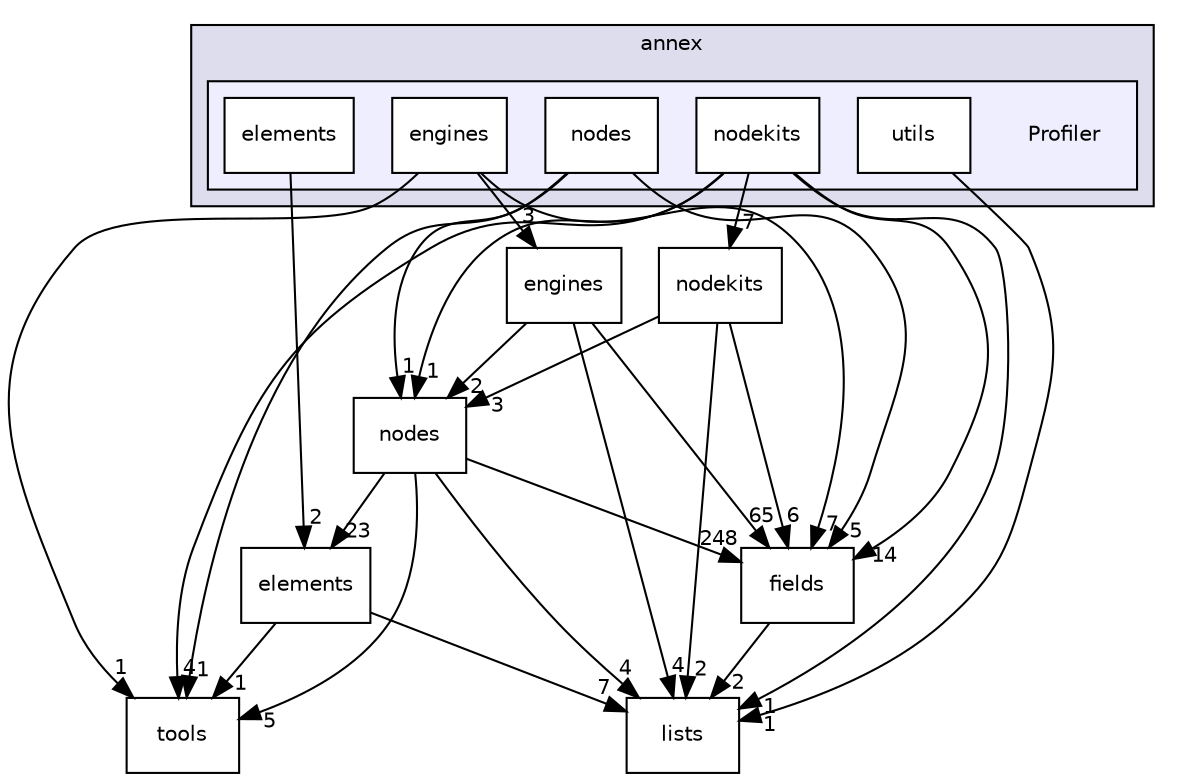 digraph "include/Inventor/annex/Profiler" {
  compound=true
  node [ fontsize="10", fontname="Helvetica"];
  edge [ labelfontsize="10", labelfontname="Helvetica"];
  subgraph clusterdir_7eabc74ee96f78b1d9e65fb468addeca {
    graph [ bgcolor="#ddddee", pencolor="black", label="annex" fontname="Helvetica", fontsize="10", URL="dir_7eabc74ee96f78b1d9e65fb468addeca.html"]
  subgraph clusterdir_087b523aeb037e0c64242cae2e781c74 {
    graph [ bgcolor="#eeeeff", pencolor="black", label="" URL="dir_087b523aeb037e0c64242cae2e781c74.html"];
    dir_087b523aeb037e0c64242cae2e781c74 [shape=plaintext label="Profiler"];
  dir_409432276736cd13e9c81aea90c147a2 [shape=box label="elements" fillcolor="white" style="filled" URL="dir_409432276736cd13e9c81aea90c147a2.html"];
  dir_9668d6f0bf10d6f63b5b68cde851e17e [shape=box label="engines" fillcolor="white" style="filled" URL="dir_9668d6f0bf10d6f63b5b68cde851e17e.html"];
  dir_c12c14804779dab7c9826ff4ddf6f098 [shape=box label="nodekits" fillcolor="white" style="filled" URL="dir_c12c14804779dab7c9826ff4ddf6f098.html"];
  dir_0722cf008d0312d56bd61586c470861f [shape=box label="nodes" fillcolor="white" style="filled" URL="dir_0722cf008d0312d56bd61586c470861f.html"];
  dir_245de7e4978633919b56169473dca2dc [shape=box label="utils" fillcolor="white" style="filled" URL="dir_245de7e4978633919b56169473dca2dc.html"];
  }
  }
  dir_16fd29a9f2e6f29d20d173fde4d7c65d [shape=box label="tools" URL="dir_16fd29a9f2e6f29d20d173fde4d7c65d.html"];
  dir_3a848b90e1404780a5d06bb25bf974e3 [shape=box label="fields" URL="dir_3a848b90e1404780a5d06bb25bf974e3.html"];
  dir_4be52554de5475a620e8b38d2057de84 [shape=box label="elements" URL="dir_4be52554de5475a620e8b38d2057de84.html"];
  dir_9a2009052589fb2a7456603853aac0dd [shape=box label="nodekits" URL="dir_9a2009052589fb2a7456603853aac0dd.html"];
  dir_a1c1d9fc954b6310fc06e1f59b6e0117 [shape=box label="nodes" URL="dir_a1c1d9fc954b6310fc06e1f59b6e0117.html"];
  dir_ca70c12236109a46e85d75bbee1802dc [shape=box label="lists" URL="dir_ca70c12236109a46e85d75bbee1802dc.html"];
  dir_f148bfcc36048a9eacdc3cb8678034c1 [shape=box label="engines" URL="dir_f148bfcc36048a9eacdc3cb8678034c1.html"];
  dir_3a848b90e1404780a5d06bb25bf974e3->dir_ca70c12236109a46e85d75bbee1802dc [headlabel="2", labeldistance=1.5 headhref="dir_000031_000032.html"];
  dir_409432276736cd13e9c81aea90c147a2->dir_4be52554de5475a620e8b38d2057de84 [headlabel="2", labeldistance=1.5 headhref="dir_000010_000027.html"];
  dir_245de7e4978633919b56169473dca2dc->dir_ca70c12236109a46e85d75bbee1802dc [headlabel="1", labeldistance=1.5 headhref="dir_000014_000032.html"];
  dir_a1c1d9fc954b6310fc06e1f59b6e0117->dir_16fd29a9f2e6f29d20d173fde4d7c65d [headlabel="5", labeldistance=1.5 headhref="dir_000038_000043.html"];
  dir_a1c1d9fc954b6310fc06e1f59b6e0117->dir_3a848b90e1404780a5d06bb25bf974e3 [headlabel="248", labeldistance=1.5 headhref="dir_000038_000031.html"];
  dir_a1c1d9fc954b6310fc06e1f59b6e0117->dir_4be52554de5475a620e8b38d2057de84 [headlabel="23", labeldistance=1.5 headhref="dir_000038_000027.html"];
  dir_a1c1d9fc954b6310fc06e1f59b6e0117->dir_ca70c12236109a46e85d75bbee1802dc [headlabel="4", labeldistance=1.5 headhref="dir_000038_000032.html"];
  dir_4be52554de5475a620e8b38d2057de84->dir_16fd29a9f2e6f29d20d173fde4d7c65d [headlabel="1", labeldistance=1.5 headhref="dir_000027_000043.html"];
  dir_4be52554de5475a620e8b38d2057de84->dir_ca70c12236109a46e85d75bbee1802dc [headlabel="7", labeldistance=1.5 headhref="dir_000027_000032.html"];
  dir_f148bfcc36048a9eacdc3cb8678034c1->dir_3a848b90e1404780a5d06bb25bf974e3 [headlabel="65", labeldistance=1.5 headhref="dir_000028_000031.html"];
  dir_f148bfcc36048a9eacdc3cb8678034c1->dir_a1c1d9fc954b6310fc06e1f59b6e0117 [headlabel="2", labeldistance=1.5 headhref="dir_000028_000038.html"];
  dir_f148bfcc36048a9eacdc3cb8678034c1->dir_ca70c12236109a46e85d75bbee1802dc [headlabel="4", labeldistance=1.5 headhref="dir_000028_000032.html"];
  dir_9668d6f0bf10d6f63b5b68cde851e17e->dir_16fd29a9f2e6f29d20d173fde4d7c65d [headlabel="1", labeldistance=1.5 headhref="dir_000011_000043.html"];
  dir_9668d6f0bf10d6f63b5b68cde851e17e->dir_3a848b90e1404780a5d06bb25bf974e3 [headlabel="7", labeldistance=1.5 headhref="dir_000011_000031.html"];
  dir_9668d6f0bf10d6f63b5b68cde851e17e->dir_f148bfcc36048a9eacdc3cb8678034c1 [headlabel="3", labeldistance=1.5 headhref="dir_000011_000028.html"];
  dir_9a2009052589fb2a7456603853aac0dd->dir_3a848b90e1404780a5d06bb25bf974e3 [headlabel="6", labeldistance=1.5 headhref="dir_000037_000031.html"];
  dir_9a2009052589fb2a7456603853aac0dd->dir_a1c1d9fc954b6310fc06e1f59b6e0117 [headlabel="3", labeldistance=1.5 headhref="dir_000037_000038.html"];
  dir_9a2009052589fb2a7456603853aac0dd->dir_ca70c12236109a46e85d75bbee1802dc [headlabel="2", labeldistance=1.5 headhref="dir_000037_000032.html"];
  dir_c12c14804779dab7c9826ff4ddf6f098->dir_16fd29a9f2e6f29d20d173fde4d7c65d [headlabel="4", labeldistance=1.5 headhref="dir_000012_000043.html"];
  dir_c12c14804779dab7c9826ff4ddf6f098->dir_3a848b90e1404780a5d06bb25bf974e3 [headlabel="14", labeldistance=1.5 headhref="dir_000012_000031.html"];
  dir_c12c14804779dab7c9826ff4ddf6f098->dir_9a2009052589fb2a7456603853aac0dd [headlabel="7", labeldistance=1.5 headhref="dir_000012_000037.html"];
  dir_c12c14804779dab7c9826ff4ddf6f098->dir_a1c1d9fc954b6310fc06e1f59b6e0117 [headlabel="1", labeldistance=1.5 headhref="dir_000012_000038.html"];
  dir_c12c14804779dab7c9826ff4ddf6f098->dir_ca70c12236109a46e85d75bbee1802dc [headlabel="1", labeldistance=1.5 headhref="dir_000012_000032.html"];
  dir_0722cf008d0312d56bd61586c470861f->dir_16fd29a9f2e6f29d20d173fde4d7c65d [headlabel="1", labeldistance=1.5 headhref="dir_000013_000043.html"];
  dir_0722cf008d0312d56bd61586c470861f->dir_3a848b90e1404780a5d06bb25bf974e3 [headlabel="5", labeldistance=1.5 headhref="dir_000013_000031.html"];
  dir_0722cf008d0312d56bd61586c470861f->dir_a1c1d9fc954b6310fc06e1f59b6e0117 [headlabel="1", labeldistance=1.5 headhref="dir_000013_000038.html"];
}
